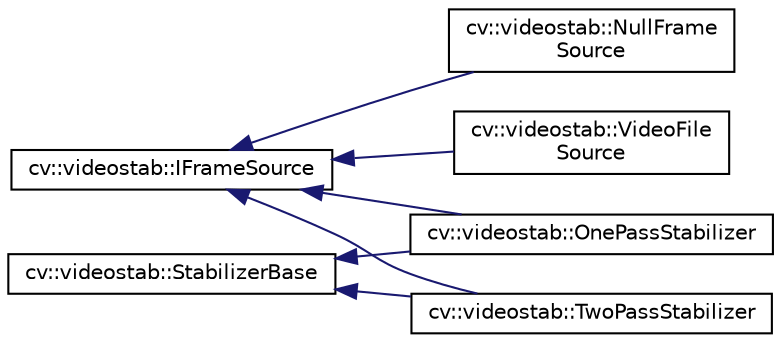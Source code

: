 digraph "Graphical Class Hierarchy"
{
 // LATEX_PDF_SIZE
  edge [fontname="Helvetica",fontsize="10",labelfontname="Helvetica",labelfontsize="10"];
  node [fontname="Helvetica",fontsize="10",shape=record];
  rankdir="LR";
  Node0 [label="cv::videostab::IFrameSource",height=0.2,width=0.4,color="black", fillcolor="white", style="filled",URL="$classcv_1_1videostab_1_1_i_frame_source.html",tooltip=" "];
  Node0 -> Node1 [dir="back",color="midnightblue",fontsize="10",style="solid",fontname="Helvetica"];
  Node1 [label="cv::videostab::NullFrame\lSource",height=0.2,width=0.4,color="black", fillcolor="white", style="filled",URL="$classcv_1_1videostab_1_1_null_frame_source.html",tooltip=" "];
  Node0 -> Node2 [dir="back",color="midnightblue",fontsize="10",style="solid",fontname="Helvetica"];
  Node2 [label="cv::videostab::OnePassStabilizer",height=0.2,width=0.4,color="black", fillcolor="white", style="filled",URL="$classcv_1_1videostab_1_1_one_pass_stabilizer.html",tooltip=" "];
  Node0 -> Node4 [dir="back",color="midnightblue",fontsize="10",style="solid",fontname="Helvetica"];
  Node4 [label="cv::videostab::TwoPassStabilizer",height=0.2,width=0.4,color="black", fillcolor="white", style="filled",URL="$classcv_1_1videostab_1_1_two_pass_stabilizer.html",tooltip=" "];
  Node0 -> Node5 [dir="back",color="midnightblue",fontsize="10",style="solid",fontname="Helvetica"];
  Node5 [label="cv::videostab::VideoFile\lSource",height=0.2,width=0.4,color="black", fillcolor="white", style="filled",URL="$classcv_1_1videostab_1_1_video_file_source.html",tooltip=" "];
  Node3 [label="cv::videostab::StabilizerBase",height=0.2,width=0.4,color="black", fillcolor="white", style="filled",URL="$classcv_1_1videostab_1_1_stabilizer_base.html",tooltip=" "];
  Node3 -> Node2 [dir="back",color="midnightblue",fontsize="10",style="solid",fontname="Helvetica"];
  Node3 -> Node4 [dir="back",color="midnightblue",fontsize="10",style="solid",fontname="Helvetica"];
}
